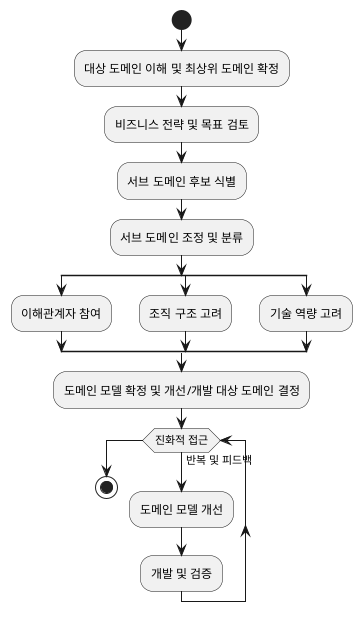 title 도메인 분해 순서
@startuml
skinparam defaultTextAlignment center

start

:대상 도메인 이해 및 최상위 도메인 확정;

:비즈니스 전략 및 목표 검토;

:서브 도메인 후보 식별;

:서브 도메인 조정 및 분류;

split
  :이해관계자 참여;
split again
  :조직 구조 고려;
split again
  :기술 역량 고려;
end split

:도메인 모델 확정 및 개선/개발 대상 도메인 결정;

while (진화적 접근) is (반복 및 피드백)
  :도메인 모델 개선;
  :개발 및 검증;
endwhile

stop
@enduml
